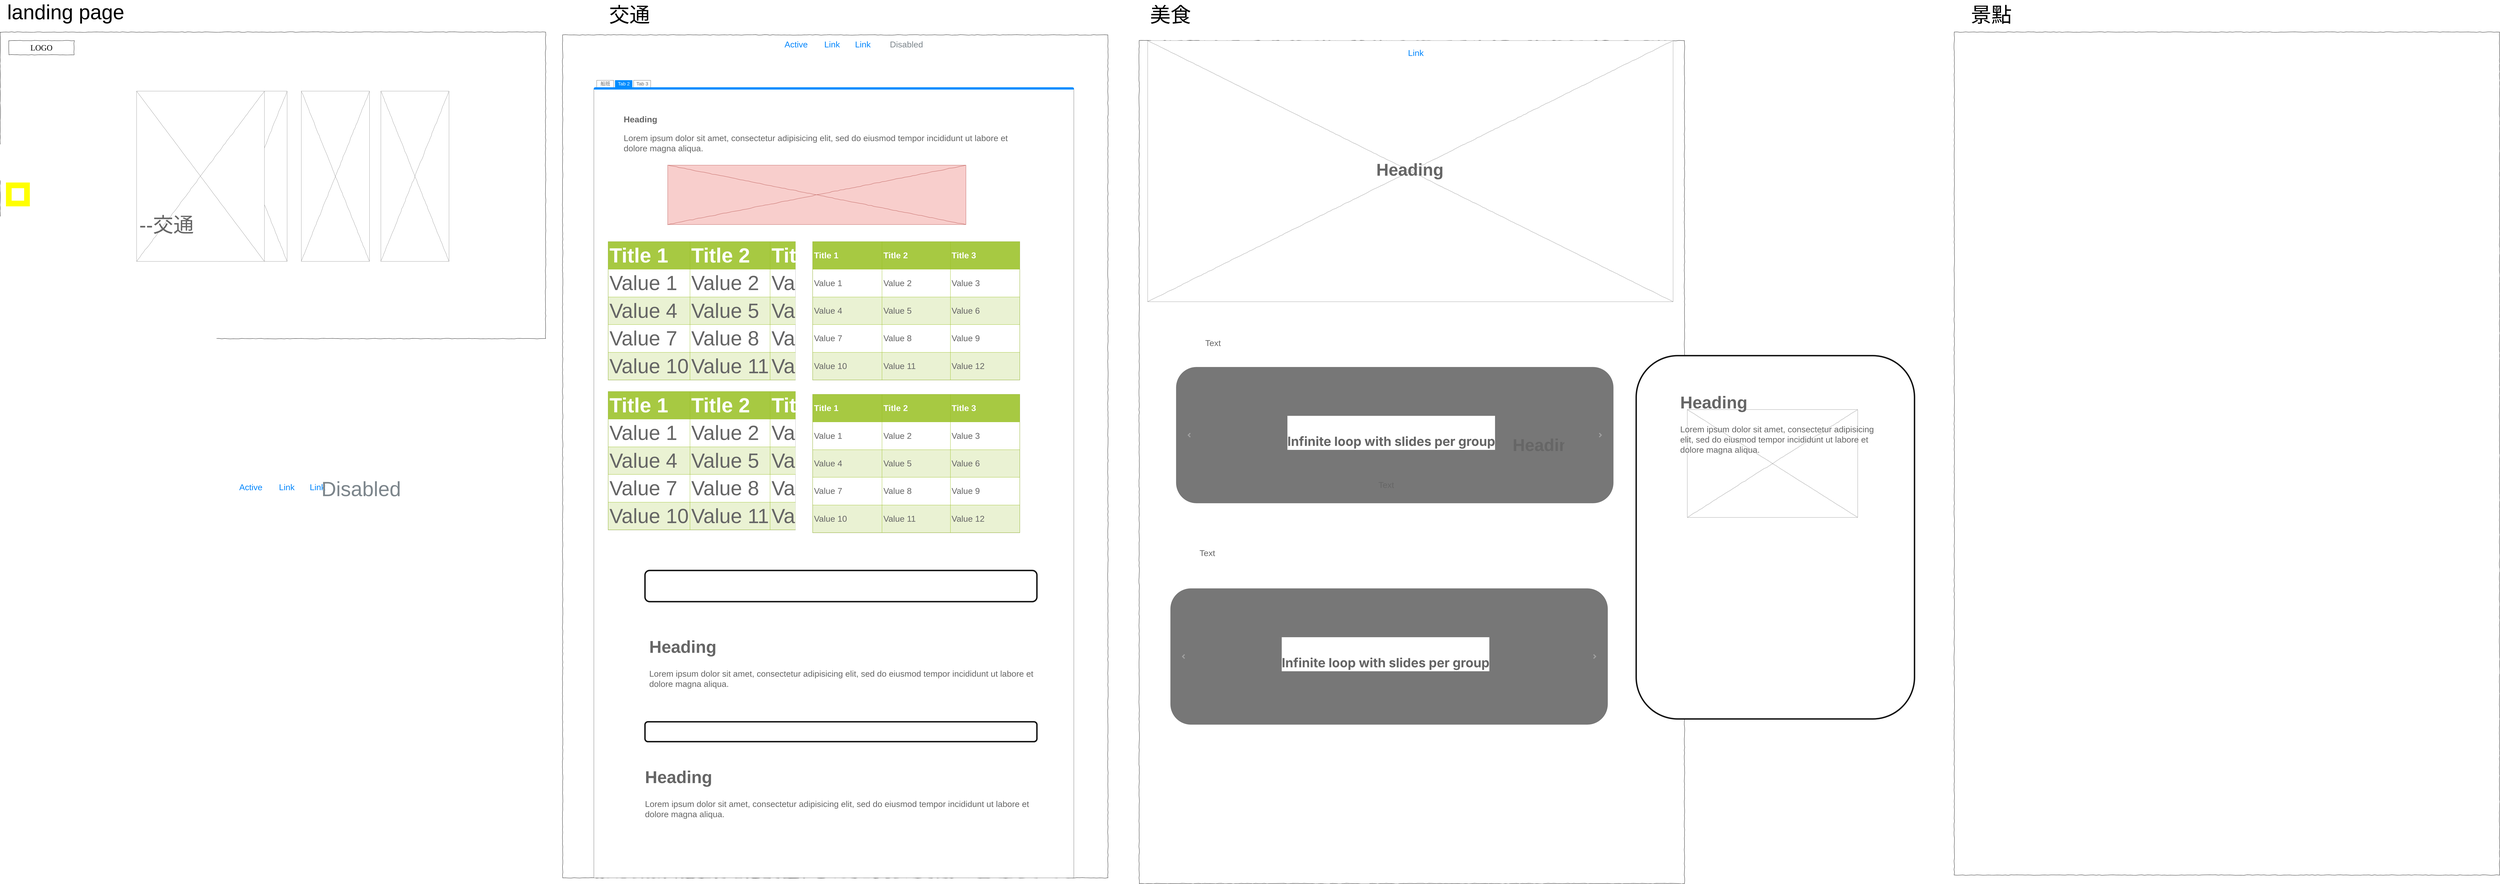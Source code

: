 <mxfile version="18.0.4" type="github">
  <diagram name="Page-1" id="03018318-947c-dd8e-b7a3-06fadd420f32">
    <mxGraphModel dx="8020" dy="5347" grid="1" gridSize="10" guides="1" tooltips="1" connect="1" arrows="1" fold="1" page="1" pageScale="1" pageWidth="1100" pageHeight="850" background="none" math="0" shadow="0">
      <root>
        <mxCell id="0" />
        <mxCell id="1" parent="0" />
        <mxCell id="TvpQG-iox65vNh2mYCZo-8" value="" style="whiteSpace=wrap;html=1;rounded=0;shadow=0;labelBackgroundColor=none;strokeColor=#000000;strokeWidth=1;fillColor=none;fontFamily=Verdana;fontSize=12;fontColor=#000000;align=center;comic=1;" vertex="1" parent="1">
          <mxGeometry x="920" y="-1520" width="1920" height="2970" as="geometry" />
        </mxCell>
        <mxCell id="677b7b8949515195-1" value="" style="whiteSpace=wrap;html=1;rounded=0;shadow=0;labelBackgroundColor=none;strokeColor=#000000;strokeWidth=1;fillColor=none;fontFamily=Verdana;fontSize=12;fontColor=#000000;align=center;comic=1;" parent="1" vertex="1">
          <mxGeometry x="-1060" y="-1530" width="1920" height="1080" as="geometry" />
        </mxCell>
        <mxCell id="677b7b8949515195-2" value="LOGO" style="whiteSpace=wrap;html=1;rounded=0;shadow=0;labelBackgroundColor=none;strokeWidth=1;fontFamily=Verdana;fontSize=28;align=center;comic=1;" parent="1" vertex="1">
          <mxGeometry x="-1030" y="-1500" width="230" height="50" as="geometry" />
        </mxCell>
        <mxCell id="677b7b8949515195-16" value="" style="verticalLabelPosition=bottom;shadow=0;dashed=0;align=center;html=1;verticalAlign=top;strokeWidth=1;shape=mxgraph.mockup.graphics.simpleIcon;strokeColor=#999999;rounded=0;labelBackgroundColor=none;fontFamily=Verdana;fontSize=14;fontColor=#000000;comic=1;" parent="1" vertex="1">
          <mxGeometry x="280" y="-1322" width="240" height="600" as="geometry" />
        </mxCell>
        <mxCell id="TvpQG-iox65vNh2mYCZo-2" value="&lt;font style=&quot;font-size: 72px;&quot;&gt;landing page&lt;/font&gt;" style="text;html=1;align=center;verticalAlign=middle;resizable=0;points=[];autosize=1;strokeColor=none;fillColor=none;" vertex="1" parent="1">
          <mxGeometry x="-1045" y="-1620" width="430" height="40" as="geometry" />
        </mxCell>
        <mxCell id="TvpQG-iox65vNh2mYCZo-3" value="" style="verticalLabelPosition=bottom;shadow=0;dashed=0;align=center;html=1;verticalAlign=top;strokeWidth=1;shape=mxgraph.mockup.graphics.simpleIcon;strokeColor=#999999;rounded=0;labelBackgroundColor=none;fontFamily=Verdana;fontSize=14;fontColor=#000000;comic=1;" vertex="1" parent="1">
          <mxGeometry y="-1322" width="240" height="600" as="geometry" />
        </mxCell>
        <mxCell id="TvpQG-iox65vNh2mYCZo-4" value="" style="verticalLabelPosition=bottom;shadow=0;dashed=0;align=center;html=1;verticalAlign=top;strokeWidth=1;shape=mxgraph.mockup.graphics.simpleIcon;strokeColor=#999999;rounded=0;labelBackgroundColor=none;fontFamily=Verdana;fontSize=14;fontColor=#000000;comic=1;" vertex="1" parent="1">
          <mxGeometry x="-290" y="-1322" width="240" height="600" as="geometry" />
        </mxCell>
        <mxCell id="TvpQG-iox65vNh2mYCZo-5" value="" style="verticalLabelPosition=bottom;shadow=0;dashed=0;align=center;html=1;verticalAlign=top;strokeWidth=1;shape=mxgraph.mockup.graphics.simpleIcon;strokeColor=#999999;rounded=0;labelBackgroundColor=none;fontFamily=Verdana;fontSize=14;fontColor=#000000;comic=1;" vertex="1" parent="1">
          <mxGeometry x="-580" y="-1322" width="450" height="600" as="geometry" />
        </mxCell>
        <mxCell id="TvpQG-iox65vNh2mYCZo-6" value="&lt;span style=&quot;font-size: 72px;&quot;&gt;--交通&lt;/span&gt;" style="text;html=1;align=center;verticalAlign=middle;resizable=0;points=[];autosize=1;strokeColor=none;fillColor=none;fontColor=#666666;" vertex="1" parent="1">
          <mxGeometry x="-580" y="-870" width="210" height="40" as="geometry" />
        </mxCell>
        <mxCell id="TvpQG-iox65vNh2mYCZo-7" value="" style="shape=image;html=1;verticalAlign=top;verticalLabelPosition=bottom;labelBackgroundColor=#ffffff;imageAspect=0;aspect=fixed;image=https://cdn0.iconfinder.com/data/icons/user-interface-1-32/32/hamburger-menu-128.png;fontSize=72;fontColor=#666666;strokeWidth=20;imageBorder=#FFFF00;" vertex="1" parent="1">
          <mxGeometry x="-1030" y="-990" width="64" height="64" as="geometry" />
        </mxCell>
        <mxCell id="TvpQG-iox65vNh2mYCZo-9" value="&lt;span style=&quot;font-size: 72px;&quot;&gt;交通&lt;/span&gt;" style="text;html=1;align=center;verticalAlign=middle;resizable=0;points=[];autosize=1;strokeColor=none;fillColor=none;" vertex="1" parent="1">
          <mxGeometry x="1075" y="-1610" width="160" height="40" as="geometry" />
        </mxCell>
        <mxCell id="TvpQG-iox65vNh2mYCZo-18" value="" style="group" vertex="1" connectable="0" parent="1">
          <mxGeometry x="1670" y="-1520" width="560" height="60" as="geometry" />
        </mxCell>
        <mxCell id="TvpQG-iox65vNh2mYCZo-14" value="Active" style="fillColor=none;strokeColor=none;fontSize=30;fontColor=#0085FC;" vertex="1" parent="TvpQG-iox65vNh2mYCZo-18">
          <mxGeometry width="144.516" height="60" as="geometry" />
        </mxCell>
        <mxCell id="TvpQG-iox65vNh2mYCZo-15" value="Link" style="fillColor=none;strokeColor=none;fontSize=30;fontColor=#0085FC;" vertex="1" parent="TvpQG-iox65vNh2mYCZo-18">
          <mxGeometry x="144.516" width="108.387" height="60" as="geometry" />
        </mxCell>
        <mxCell id="TvpQG-iox65vNh2mYCZo-16" value="Link" style="fillColor=none;strokeColor=none;fontSize=30;fontColor=#0085FC;" vertex="1" parent="TvpQG-iox65vNh2mYCZo-18">
          <mxGeometry x="252.903" width="108.387" height="60" as="geometry" />
        </mxCell>
        <mxCell id="TvpQG-iox65vNh2mYCZo-17" value="Disabled" style="fillColor=none;strokeColor=none;fontSize=30;fontColor=#7D868C;" vertex="1" parent="TvpQG-iox65vNh2mYCZo-18">
          <mxGeometry x="361.29" width="198.71" height="60" as="geometry" />
        </mxCell>
        <mxCell id="TvpQG-iox65vNh2mYCZo-30" value="" style="group" vertex="1" connectable="0" parent="1">
          <mxGeometry x="-250" y="40" width="560" height="60" as="geometry" />
        </mxCell>
        <mxCell id="TvpQG-iox65vNh2mYCZo-31" value="Active" style="fillColor=none;strokeColor=none;fontSize=30;fontColor=#0085FC;" vertex="1" parent="TvpQG-iox65vNh2mYCZo-30">
          <mxGeometry width="144.516" height="60" as="geometry" />
        </mxCell>
        <mxCell id="TvpQG-iox65vNh2mYCZo-32" value="Link" style="fillColor=none;strokeColor=none;fontSize=30;fontColor=#0085FC;" vertex="1" parent="TvpQG-iox65vNh2mYCZo-30">
          <mxGeometry x="144.516" width="108.387" height="60" as="geometry" />
        </mxCell>
        <mxCell id="TvpQG-iox65vNh2mYCZo-33" value="Link" style="fillColor=none;strokeColor=none;fontSize=30;fontColor=#0085FC;" vertex="1" parent="TvpQG-iox65vNh2mYCZo-30">
          <mxGeometry x="252.903" width="108.387" height="60" as="geometry" />
        </mxCell>
        <mxCell id="TvpQG-iox65vNh2mYCZo-34" value="Disabled" style="fillColor=none;strokeColor=none;fontSize=72;fontColor=#7D868C;" vertex="1" parent="TvpQG-iox65vNh2mYCZo-30">
          <mxGeometry x="361.29" width="198.71" height="60" as="geometry" />
        </mxCell>
        <mxCell id="TvpQG-iox65vNh2mYCZo-44" value="" style="strokeWidth=1;shadow=0;dashed=0;align=center;html=1;shape=mxgraph.mockup.containers.marginRect2;rectMarginTop=32;strokeColor=#666666;gradientColor=none;rounded=1;glass=0;sketch=0;fontSize=30;fontColor=#666666;" vertex="1" parent="1">
          <mxGeometry x="1030" y="-1360" width="1690" height="2810" as="geometry" />
        </mxCell>
        <mxCell id="TvpQG-iox65vNh2mYCZo-45" value="船班" style="strokeColor=inherit;fillColor=inherit;gradientColor=inherit;strokeWidth=1;shadow=0;dashed=0;align=center;html=1;shape=mxgraph.mockup.containers.rrect;rSize=0;fontSize=17;fontColor=#666666;gradientColor=none;rounded=1;glass=0;sketch=0;" vertex="1" parent="TvpQG-iox65vNh2mYCZo-44">
          <mxGeometry width="60" height="25" relative="1" as="geometry">
            <mxPoint x="10" as="offset" />
          </mxGeometry>
        </mxCell>
        <mxCell id="TvpQG-iox65vNh2mYCZo-46" value="Tab 2" style="strokeWidth=1;shadow=0;dashed=0;align=center;html=1;shape=mxgraph.mockup.containers.rrect;rSize=0;fontSize=17;fontColor=#ffffff;strokeColor=#008cff;fillColor=#008cff;rounded=1;glass=0;sketch=0;" vertex="1" parent="TvpQG-iox65vNh2mYCZo-44">
          <mxGeometry width="60" height="25" relative="1" as="geometry">
            <mxPoint x="75" as="offset" />
          </mxGeometry>
        </mxCell>
        <mxCell id="TvpQG-iox65vNh2mYCZo-47" value="Tab 3" style="strokeColor=inherit;fillColor=inherit;gradientColor=inherit;strokeWidth=1;shadow=0;dashed=0;align=center;html=1;shape=mxgraph.mockup.containers.rrect;rSize=0;fontSize=17;fontColor=#666666;gradientColor=none;rounded=1;glass=0;sketch=0;" vertex="1" parent="TvpQG-iox65vNh2mYCZo-44">
          <mxGeometry width="60" height="25" relative="1" as="geometry">
            <mxPoint x="140" as="offset" />
          </mxGeometry>
        </mxCell>
        <mxCell id="TvpQG-iox65vNh2mYCZo-48" value="" style="strokeWidth=1;shadow=0;dashed=0;align=center;html=1;shape=mxgraph.mockup.containers.topButton;rSize=5;strokeColor=#008cff;fillColor=#008cff;gradientColor=none;resizeWidth=1;movable=0;deletable=1;rounded=1;glass=0;sketch=0;fontSize=30;fontColor=#666666;" vertex="1" parent="TvpQG-iox65vNh2mYCZo-44">
          <mxGeometry width="1690" height="7" relative="1" as="geometry">
            <mxPoint y="25" as="offset" />
          </mxGeometry>
        </mxCell>
        <mxCell id="TvpQG-iox65vNh2mYCZo-49" value="&lt;table border=&quot;1&quot; width=&quot;100%&quot; height=&quot;100%&quot; cellpadding=&quot;4&quot; style=&quot;width:100%;height:100%;border-collapse:collapse;&quot;&gt;&lt;tr style=&quot;background-color:#A7C942;color:#ffffff;border:1px solid #98bf21;&quot;&gt;&lt;th align=&quot;left&quot;&gt;Title 1&lt;/th&gt;&lt;th align=&quot;left&quot;&gt;Title 2&lt;/th&gt;&lt;th align=&quot;left&quot;&gt;Title 3&lt;/th&gt;&lt;/tr&gt;&lt;tr style=&quot;border:1px solid #98bf21;&quot;&gt;&lt;td&gt;Value 1&lt;/td&gt;&lt;td&gt;Value 2&lt;/td&gt;&lt;td&gt;Value 3&lt;/td&gt;&lt;/tr&gt;&lt;tr style=&quot;background-color:#EAF2D3;border:1px solid #98bf21;&quot;&gt;&lt;td&gt;Value 4&lt;/td&gt;&lt;td&gt;Value 5&lt;/td&gt;&lt;td&gt;Value 6&lt;/td&gt;&lt;/tr&gt;&lt;tr style=&quot;border:1px solid #98bf21;&quot;&gt;&lt;td&gt;Value 7&lt;/td&gt;&lt;td&gt;Value 8&lt;/td&gt;&lt;td&gt;Value 9&lt;/td&gt;&lt;/tr&gt;&lt;tr style=&quot;background-color:#EAF2D3;border:1px solid #98bf21;&quot;&gt;&lt;td&gt;Value 10&lt;/td&gt;&lt;td&gt;Value 11&lt;/td&gt;&lt;td&gt;Value 12&lt;/td&gt;&lt;/tr&gt;&lt;/table&gt;" style="text;html=1;strokeColor=#c0c0c0;fillColor=#ffffff;overflow=fill;rounded=0;shadow=0;glass=0;sketch=0;fontSize=72;fontColor=#666666;" vertex="1" parent="TvpQG-iox65vNh2mYCZo-44">
          <mxGeometry x="50" y="567.979" width="660" height="488.262" as="geometry" />
        </mxCell>
        <mxCell id="TvpQG-iox65vNh2mYCZo-50" value="&lt;h1 style=&quot;font-size: 30px;&quot;&gt;Heading&lt;/h1&gt;&lt;p style=&quot;font-size: 30px;&quot;&gt;Lorem ipsum dolor sit amet, consectetur adipisicing elit, sed do eiusmod tempor incididunt ut labore et dolore magna aliqua.&lt;/p&gt;" style="text;html=1;strokeColor=none;fillColor=none;spacing=5;spacingTop=-20;whiteSpace=wrap;overflow=hidden;rounded=0;shadow=0;glass=0;sketch=0;fontSize=30;fontColor=#666666;" vertex="1" parent="TvpQG-iox65vNh2mYCZo-44">
          <mxGeometry x="100" y="109.61" width="1450" height="182.431" as="geometry" />
        </mxCell>
        <mxCell id="TvpQG-iox65vNh2mYCZo-52" value="&lt;table border=&quot;1&quot; width=&quot;100%&quot; height=&quot;100%&quot; cellpadding=&quot;4&quot; style=&quot;width:100%;height:100%;border-collapse:collapse;&quot;&gt;&lt;tr style=&quot;background-color:#A7C942;color:#ffffff;border:1px solid #98bf21;&quot;&gt;&lt;th align=&quot;left&quot;&gt;Title 1&lt;/th&gt;&lt;th align=&quot;left&quot;&gt;Title 2&lt;/th&gt;&lt;th align=&quot;left&quot;&gt;Title 3&lt;/th&gt;&lt;/tr&gt;&lt;tr style=&quot;border:1px solid #98bf21;&quot;&gt;&lt;td&gt;Value 1&lt;/td&gt;&lt;td&gt;Value 2&lt;/td&gt;&lt;td&gt;Value 3&lt;/td&gt;&lt;/tr&gt;&lt;tr style=&quot;background-color:#EAF2D3;border:1px solid #98bf21;&quot;&gt;&lt;td&gt;Value 4&lt;/td&gt;&lt;td&gt;Value 5&lt;/td&gt;&lt;td&gt;Value 6&lt;/td&gt;&lt;/tr&gt;&lt;tr style=&quot;border:1px solid #98bf21;&quot;&gt;&lt;td&gt;Value 7&lt;/td&gt;&lt;td&gt;Value 8&lt;/td&gt;&lt;td&gt;Value 9&lt;/td&gt;&lt;/tr&gt;&lt;tr style=&quot;background-color:#EAF2D3;border:1px solid #98bf21;&quot;&gt;&lt;td&gt;Value 10&lt;/td&gt;&lt;td&gt;Value 11&lt;/td&gt;&lt;td&gt;Value 12&lt;/td&gt;&lt;/tr&gt;&lt;/table&gt;" style="text;html=1;strokeColor=#c0c0c0;fillColor=#ffffff;overflow=fill;rounded=0;shadow=0;glass=0;sketch=0;fontSize=30;fontColor=#666666;" vertex="1" parent="TvpQG-iox65vNh2mYCZo-44">
          <mxGeometry x="770" y="567.979" width="730" height="488.262" as="geometry" />
        </mxCell>
        <mxCell id="TvpQG-iox65vNh2mYCZo-54" value="" style="verticalLabelPosition=bottom;shadow=0;dashed=0;align=center;html=1;verticalAlign=top;strokeWidth=1;shape=mxgraph.mockup.graphics.simpleIcon;strokeColor=#b85450;rounded=0;labelBackgroundColor=none;fontFamily=Verdana;fontSize=14;comic=1;fillColor=#f8cecc;" vertex="1" parent="TvpQG-iox65vNh2mYCZo-44">
          <mxGeometry x="260" y="298.936" width="1050" height="209.255" as="geometry" />
        </mxCell>
        <mxCell id="TvpQG-iox65vNh2mYCZo-55" value="&lt;table border=&quot;1&quot; width=&quot;100%&quot; height=&quot;100%&quot; cellpadding=&quot;4&quot; style=&quot;width:100%;height:100%;border-collapse:collapse;&quot;&gt;&lt;tr style=&quot;background-color:#A7C942;color:#ffffff;border:1px solid #98bf21;&quot;&gt;&lt;th align=&quot;left&quot;&gt;Title 1&lt;/th&gt;&lt;th align=&quot;left&quot;&gt;Title 2&lt;/th&gt;&lt;th align=&quot;left&quot;&gt;Title 3&lt;/th&gt;&lt;/tr&gt;&lt;tr style=&quot;border:1px solid #98bf21;&quot;&gt;&lt;td&gt;Value 1&lt;/td&gt;&lt;td&gt;Value 2&lt;/td&gt;&lt;td&gt;Value 3&lt;/td&gt;&lt;/tr&gt;&lt;tr style=&quot;background-color:#EAF2D3;border:1px solid #98bf21;&quot;&gt;&lt;td&gt;Value 4&lt;/td&gt;&lt;td&gt;Value 5&lt;/td&gt;&lt;td&gt;Value 6&lt;/td&gt;&lt;/tr&gt;&lt;tr style=&quot;border:1px solid #98bf21;&quot;&gt;&lt;td&gt;Value 7&lt;/td&gt;&lt;td&gt;Value 8&lt;/td&gt;&lt;td&gt;Value 9&lt;/td&gt;&lt;/tr&gt;&lt;tr style=&quot;background-color:#EAF2D3;border:1px solid #98bf21;&quot;&gt;&lt;td&gt;Value 10&lt;/td&gt;&lt;td&gt;Value 11&lt;/td&gt;&lt;td&gt;Value 12&lt;/td&gt;&lt;/tr&gt;&lt;/table&gt;" style="text;html=1;strokeColor=#c0c0c0;fillColor=#ffffff;overflow=fill;rounded=0;shadow=0;glass=0;sketch=0;fontSize=72;fontColor=#666666;" vertex="1" parent="TvpQG-iox65vNh2mYCZo-44">
          <mxGeometry x="50" y="1096.099" width="660" height="488.262" as="geometry" />
        </mxCell>
        <mxCell id="TvpQG-iox65vNh2mYCZo-56" value="&lt;table border=&quot;1&quot; width=&quot;100%&quot; height=&quot;100%&quot; cellpadding=&quot;4&quot; style=&quot;width:100%;height:100%;border-collapse:collapse;&quot;&gt;&lt;tr style=&quot;background-color:#A7C942;color:#ffffff;border:1px solid #98bf21;&quot;&gt;&lt;th align=&quot;left&quot;&gt;Title 1&lt;/th&gt;&lt;th align=&quot;left&quot;&gt;Title 2&lt;/th&gt;&lt;th align=&quot;left&quot;&gt;Title 3&lt;/th&gt;&lt;/tr&gt;&lt;tr style=&quot;border:1px solid #98bf21;&quot;&gt;&lt;td&gt;Value 1&lt;/td&gt;&lt;td&gt;Value 2&lt;/td&gt;&lt;td&gt;Value 3&lt;/td&gt;&lt;/tr&gt;&lt;tr style=&quot;background-color:#EAF2D3;border:1px solid #98bf21;&quot;&gt;&lt;td&gt;Value 4&lt;/td&gt;&lt;td&gt;Value 5&lt;/td&gt;&lt;td&gt;Value 6&lt;/td&gt;&lt;/tr&gt;&lt;tr style=&quot;border:1px solid #98bf21;&quot;&gt;&lt;td&gt;Value 7&lt;/td&gt;&lt;td&gt;Value 8&lt;/td&gt;&lt;td&gt;Value 9&lt;/td&gt;&lt;/tr&gt;&lt;tr style=&quot;background-color:#EAF2D3;border:1px solid #98bf21;&quot;&gt;&lt;td&gt;Value 10&lt;/td&gt;&lt;td&gt;Value 11&lt;/td&gt;&lt;td&gt;Value 12&lt;/td&gt;&lt;/tr&gt;&lt;/table&gt;" style="text;html=1;strokeColor=#c0c0c0;fillColor=#ffffff;overflow=fill;rounded=0;shadow=0;glass=0;sketch=0;fontSize=30;fontColor=#666666;" vertex="1" parent="TvpQG-iox65vNh2mYCZo-44">
          <mxGeometry x="770" y="1106.064" width="730" height="488.262" as="geometry" />
        </mxCell>
        <mxCell id="TvpQG-iox65vNh2mYCZo-38" value="" style="rounded=1;whiteSpace=wrap;html=1;shadow=0;glass=0;sketch=0;fontSize=30;fontColor=#666666;strokeColor=#141414;strokeWidth=5;" vertex="1" parent="TvpQG-iox65vNh2mYCZo-44">
          <mxGeometry x="180" y="1726.816" width="1380" height="109.888" as="geometry" />
        </mxCell>
        <mxCell id="TvpQG-iox65vNh2mYCZo-39" value="&lt;h1&gt;Heading&lt;/h1&gt;&lt;p&gt;Lorem ipsum dolor sit amet, consectetur adipisicing elit, sed do eiusmod tempor incididunt ut labore et dolore magna aliqua.&lt;/p&gt;" style="text;html=1;strokeColor=none;fillColor=none;spacing=5;spacingTop=-20;whiteSpace=wrap;overflow=hidden;rounded=0;shadow=0;glass=0;sketch=0;fontSize=30;fontColor=#666666;" vertex="1" parent="TvpQG-iox65vNh2mYCZo-44">
          <mxGeometry x="190" y="1930.894" width="1390" height="659.33" as="geometry" />
        </mxCell>
        <mxCell id="TvpQG-iox65vNh2mYCZo-40" value="" style="rounded=1;whiteSpace=wrap;html=1;shadow=0;glass=0;sketch=0;fontSize=30;fontColor=#666666;strokeColor=#141414;strokeWidth=5;" vertex="1" parent="TvpQG-iox65vNh2mYCZo-44">
          <mxGeometry x="180" y="2260" width="1380" height="70" as="geometry" />
        </mxCell>
        <mxCell id="TvpQG-iox65vNh2mYCZo-41" value="&lt;h1&gt;Heading&lt;/h1&gt;&lt;p&gt;Lorem ipsum dolor sit amet, consectetur adipisicing elit, sed do eiusmod tempor incididunt ut labore et dolore magna aliqua.&lt;/p&gt;" style="text;html=1;strokeColor=none;fillColor=none;spacing=5;spacingTop=-20;whiteSpace=wrap;overflow=hidden;rounded=0;shadow=0;glass=0;sketch=0;fontSize=30;fontColor=#666666;" vertex="1" parent="TvpQG-iox65vNh2mYCZo-44">
          <mxGeometry x="175" y="2390" width="1390" height="420" as="geometry" />
        </mxCell>
        <mxCell id="TvpQG-iox65vNh2mYCZo-57" value="" style="whiteSpace=wrap;html=1;rounded=0;shadow=0;labelBackgroundColor=none;strokeColor=#000000;strokeWidth=1;fillColor=none;fontFamily=Verdana;fontSize=12;fontColor=#000000;align=center;comic=1;" vertex="1" parent="1">
          <mxGeometry x="2950" y="-1500" width="1920" height="2970" as="geometry" />
        </mxCell>
        <mxCell id="TvpQG-iox65vNh2mYCZo-58" value="&lt;span style=&quot;font-size: 72px;&quot;&gt;美食&lt;/span&gt;" style="text;html=1;align=center;verticalAlign=middle;resizable=0;points=[];autosize=1;strokeColor=none;fillColor=none;" vertex="1" parent="1">
          <mxGeometry x="2980" y="-1610" width="160" height="40" as="geometry" />
        </mxCell>
        <mxCell id="TvpQG-iox65vNh2mYCZo-59" value="" style="verticalLabelPosition=bottom;shadow=0;dashed=0;align=center;html=1;verticalAlign=top;strokeWidth=1;shape=mxgraph.mockup.graphics.simpleIcon;strokeColor=#999999;rounded=0;labelBackgroundColor=none;fontFamily=Verdana;fontSize=14;fontColor=#000000;comic=1;" vertex="1" parent="1">
          <mxGeometry x="2980" y="-1500" width="1850" height="920" as="geometry" />
        </mxCell>
        <mxCell id="TvpQG-iox65vNh2mYCZo-60" value="Link" style="fillColor=none;strokeColor=none;fontSize=30;fontColor=#0085FC;" vertex="1" parent="1">
          <mxGeometry x="3870.003" y="-1490" width="108.387" height="60" as="geometry" />
        </mxCell>
        <mxCell id="TvpQG-iox65vNh2mYCZo-61" value="&lt;h1&gt;Heading&lt;/h1&gt;&lt;p&gt;Lorem ipsum dolor sit amet, consectetur adipisicing elit, sed do eiusmod tempor incididunt ut labore et dolore magna aliqua.&lt;/p&gt;" style="text;html=1;strokeColor=none;fillColor=none;spacing=5;spacingTop=-20;whiteSpace=wrap;overflow=hidden;rounded=0;shadow=0;glass=0;sketch=0;fontSize=30;fontColor=#666666;" vertex="1" parent="1">
          <mxGeometry x="3780" y="-1110" width="460" height="100" as="geometry" />
        </mxCell>
        <mxCell id="TvpQG-iox65vNh2mYCZo-72" value="First slide" style="html=1;shadow=0;dashed=0;strokeColor=none;strokeWidth=1;fillColor=#777777;fontColor=#555555;whiteSpace=wrap;align=center;verticalAlign=middle;fontStyle=0;fontSize=40;rounded=1;glass=0;sketch=0;" vertex="1" parent="1">
          <mxGeometry x="3080" y="-350" width="1540" height="480" as="geometry" />
        </mxCell>
        <mxCell id="TvpQG-iox65vNh2mYCZo-73" value="" style="html=1;verticalLabelPosition=bottom;labelBackgroundColor=#ffffff;verticalAlign=top;shadow=0;dashed=0;strokeWidth=4;shape=mxgraph.ios7.misc.more;strokeColor=#a0a0a0;rounded=1;glass=0;sketch=0;fontSize=30;fontColor=#666666;" vertex="1" parent="TvpQG-iox65vNh2mYCZo-72">
          <mxGeometry x="1" y="0.5" width="7" height="14" relative="1" as="geometry">
            <mxPoint x="-50" y="-7" as="offset" />
          </mxGeometry>
        </mxCell>
        <mxCell id="TvpQG-iox65vNh2mYCZo-74" value="" style="flipH=1;html=1;verticalLabelPosition=bottom;labelBackgroundColor=#ffffff;verticalAlign=top;shadow=0;dashed=0;strokeWidth=4;shape=mxgraph.ios7.misc.more;strokeColor=#a0a0a0;rounded=1;glass=0;sketch=0;fontSize=30;fontColor=#666666;" vertex="1" parent="TvpQG-iox65vNh2mYCZo-72">
          <mxGeometry y="0.5" width="7" height="14" relative="1" as="geometry">
            <mxPoint x="43" y="-7" as="offset" />
          </mxGeometry>
        </mxCell>
        <mxCell id="TvpQG-iox65vNh2mYCZo-71" value="&lt;h2 style=&quot;box-sizing: border-box; border-width: 0px; border-style: solid; border-color: rgb(229 231 235/var(--tw-border-opacity)); border-image: initial; --tw-translate-x:0; --tw-translate-y:0; --tw-rotate:0; --tw-skew-x:0; --tw-skew-y:0; --tw-scale-x:1; --tw-scale-y:1; --tw-transform:translateX(var(--tw-translate-x)) translateY(var(--tw-translate-y)) rotate(var(--tw-rotate)) skewX(var(--tw-skew-x)) skewY(var(--tw-skew-y)) scaleX(var(--tw-scale-x)) scaleY(var(--tw-scale-y)); --tw-border-opacity:1; --tw-ring-inset:var(--tw-empty, ); --tw-ring-offset-width:0px; --tw-ring-offset-color:#fff; --tw-ring-color:rgb(59 130 246/0.5); --tw-ring-offset-shadow:0 0 #0000; --tw-ring-shadow:0 0 #0000; --tw-shadow:0 0 #0000; --tw-shadow-colored:0 0 #0000; --tw-blur:var(--tw-empty, ); --tw-brightness:var(--tw-empty, ); --tw-contrast:var(--tw-empty, ); --tw-grayscale:var(--tw-empty, ); --tw-hue-rotate:var(--tw-empty, ); --tw-invert:var(--tw-empty, ); --tw-saturate:var(--tw-empty, ); --tw-sepia:var(--tw-empty, ); --tw-drop-shadow:var(--tw-empty, ); --tw-filter:var(--tw-blur) var(--tw-brightness) var(--tw-contrast) var(--tw-grayscale) var(--tw-hue-rotate) var(--tw-invert) var(--tw-saturate) var(--tw-sepia) var(--tw-drop-shadow); font-size: 1.5em; font-weight: 700; margin: 2em 0px 1em; color: var(--tw-prose-headings); line-height: 1.333; display: flex; font-family: Inter, -apple-system, system-ui, &amp;quot;Helvetica Neue&amp;quot;, Helvetica, Arial, sans-serif; font-style: normal; font-variant-ligatures: normal; font-variant-caps: normal; letter-spacing: normal; orphans: 2; text-align: start; text-indent: 0px; text-transform: none; widows: 2; word-spacing: 0px; -webkit-text-stroke-width: 0px; background-color: rgb(255, 255, 255); text-decoration-thickness: initial; text-decoration-style: initial; text-decoration-color: initial;&quot; id=&quot;infinite-loop-with-slides-per-group&quot; class=&quot;group flex whitespace-pre-wrap&quot;&gt;&lt;span style=&quot;box-sizing: border-box; border-width: 0px; border-style: solid; border-color: rgb(229 231 235/var(--tw-border-opacity)); border-image: initial; --tw-translate-x:0; --tw-translate-y:0; --tw-rotate:0; --tw-skew-x:0; --tw-skew-y:0; --tw-scale-x:1; --tw-scale-y:1; --tw-transform:translateX(var(--tw-translate-x)) translateY(var(--tw-translate-y)) rotate(var(--tw-rotate)) skewX(var(--tw-skew-x)) skewY(var(--tw-skew-y)) scaleX(var(--tw-scale-x)) scaleY(var(--tw-scale-y)); --tw-border-opacity:1; --tw-ring-inset:var(--tw-empty, ); --tw-ring-offset-width:0px; --tw-ring-offset-color:#fff; --tw-ring-color:rgb(59 130 246/0.5); --tw-ring-offset-shadow:0 0 #0000; --tw-ring-shadow:0 0 #0000; --tw-shadow:0 0 #0000; --tw-shadow-colored:0 0 #0000; --tw-blur:var(--tw-empty, ); --tw-brightness:var(--tw-empty, ); --tw-contrast:var(--tw-empty, ); --tw-grayscale:var(--tw-empty, ); --tw-hue-rotate:var(--tw-empty, ); --tw-invert:var(--tw-empty, ); --tw-saturate:var(--tw-empty, ); --tw-sepia:var(--tw-empty, ); --tw-drop-shadow:var(--tw-empty, ); --tw-filter:var(--tw-blur) var(--tw-brightness) var(--tw-contrast) var(--tw-grayscale) var(--tw-hue-rotate) var(--tw-invert) var(--tw-saturate) var(--tw-sepia) var(--tw-drop-shadow);&quot;&gt;&lt;br class=&quot;Apple-interchange-newline&quot;&gt;Infinite loop with slides per group&lt;/span&gt;&lt;/h2&gt;" style="text;whiteSpace=wrap;html=1;fontSize=30;fontColor=#666666;" vertex="1" parent="TvpQG-iox65vNh2mYCZo-72">
          <mxGeometry x="390" y="75" width="1180" height="330" as="geometry" />
        </mxCell>
        <mxCell id="TvpQG-iox65vNh2mYCZo-75" value="First slide" style="html=1;shadow=0;dashed=0;strokeColor=none;strokeWidth=1;fillColor=#777777;fontColor=#555555;whiteSpace=wrap;align=center;verticalAlign=middle;fontStyle=0;fontSize=40;rounded=1;glass=0;sketch=0;" vertex="1" parent="1">
          <mxGeometry x="3060" y="430" width="1540" height="480" as="geometry" />
        </mxCell>
        <mxCell id="TvpQG-iox65vNh2mYCZo-76" value="" style="html=1;verticalLabelPosition=bottom;labelBackgroundColor=#ffffff;verticalAlign=top;shadow=0;dashed=0;strokeWidth=4;shape=mxgraph.ios7.misc.more;strokeColor=#a0a0a0;rounded=1;glass=0;sketch=0;fontSize=30;fontColor=#666666;" vertex="1" parent="TvpQG-iox65vNh2mYCZo-75">
          <mxGeometry x="1" y="0.5" width="7" height="14" relative="1" as="geometry">
            <mxPoint x="-50" y="-7" as="offset" />
          </mxGeometry>
        </mxCell>
        <mxCell id="TvpQG-iox65vNh2mYCZo-77" value="" style="flipH=1;html=1;verticalLabelPosition=bottom;labelBackgroundColor=#ffffff;verticalAlign=top;shadow=0;dashed=0;strokeWidth=4;shape=mxgraph.ios7.misc.more;strokeColor=#a0a0a0;rounded=1;glass=0;sketch=0;fontSize=30;fontColor=#666666;" vertex="1" parent="TvpQG-iox65vNh2mYCZo-75">
          <mxGeometry y="0.5" width="7" height="14" relative="1" as="geometry">
            <mxPoint x="43" y="-7" as="offset" />
          </mxGeometry>
        </mxCell>
        <mxCell id="TvpQG-iox65vNh2mYCZo-78" value="&lt;h2 style=&quot;box-sizing: border-box; border-width: 0px; border-style: solid; border-color: rgb(229 231 235/var(--tw-border-opacity)); border-image: initial; --tw-translate-x:0; --tw-translate-y:0; --tw-rotate:0; --tw-skew-x:0; --tw-skew-y:0; --tw-scale-x:1; --tw-scale-y:1; --tw-transform:translateX(var(--tw-translate-x)) translateY(var(--tw-translate-y)) rotate(var(--tw-rotate)) skewX(var(--tw-skew-x)) skewY(var(--tw-skew-y)) scaleX(var(--tw-scale-x)) scaleY(var(--tw-scale-y)); --tw-border-opacity:1; --tw-ring-inset:var(--tw-empty, ); --tw-ring-offset-width:0px; --tw-ring-offset-color:#fff; --tw-ring-color:rgb(59 130 246/0.5); --tw-ring-offset-shadow:0 0 #0000; --tw-ring-shadow:0 0 #0000; --tw-shadow:0 0 #0000; --tw-shadow-colored:0 0 #0000; --tw-blur:var(--tw-empty, ); --tw-brightness:var(--tw-empty, ); --tw-contrast:var(--tw-empty, ); --tw-grayscale:var(--tw-empty, ); --tw-hue-rotate:var(--tw-empty, ); --tw-invert:var(--tw-empty, ); --tw-saturate:var(--tw-empty, ); --tw-sepia:var(--tw-empty, ); --tw-drop-shadow:var(--tw-empty, ); --tw-filter:var(--tw-blur) var(--tw-brightness) var(--tw-contrast) var(--tw-grayscale) var(--tw-hue-rotate) var(--tw-invert) var(--tw-saturate) var(--tw-sepia) var(--tw-drop-shadow); font-size: 1.5em; font-weight: 700; margin: 2em 0px 1em; color: var(--tw-prose-headings); line-height: 1.333; display: flex; font-family: Inter, -apple-system, system-ui, &amp;quot;Helvetica Neue&amp;quot;, Helvetica, Arial, sans-serif; font-style: normal; font-variant-ligatures: normal; font-variant-caps: normal; letter-spacing: normal; orphans: 2; text-align: start; text-indent: 0px; text-transform: none; widows: 2; word-spacing: 0px; -webkit-text-stroke-width: 0px; background-color: rgb(255, 255, 255); text-decoration-thickness: initial; text-decoration-style: initial; text-decoration-color: initial;&quot; id=&quot;infinite-loop-with-slides-per-group&quot; class=&quot;group flex whitespace-pre-wrap&quot;&gt;&lt;span style=&quot;box-sizing: border-box; border-width: 0px; border-style: solid; border-color: rgb(229 231 235/var(--tw-border-opacity)); border-image: initial; --tw-translate-x:0; --tw-translate-y:0; --tw-rotate:0; --tw-skew-x:0; --tw-skew-y:0; --tw-scale-x:1; --tw-scale-y:1; --tw-transform:translateX(var(--tw-translate-x)) translateY(var(--tw-translate-y)) rotate(var(--tw-rotate)) skewX(var(--tw-skew-x)) skewY(var(--tw-skew-y)) scaleX(var(--tw-scale-x)) scaleY(var(--tw-scale-y)); --tw-border-opacity:1; --tw-ring-inset:var(--tw-empty, ); --tw-ring-offset-width:0px; --tw-ring-offset-color:#fff; --tw-ring-color:rgb(59 130 246/0.5); --tw-ring-offset-shadow:0 0 #0000; --tw-ring-shadow:0 0 #0000; --tw-shadow:0 0 #0000; --tw-shadow-colored:0 0 #0000; --tw-blur:var(--tw-empty, ); --tw-brightness:var(--tw-empty, ); --tw-contrast:var(--tw-empty, ); --tw-grayscale:var(--tw-empty, ); --tw-hue-rotate:var(--tw-empty, ); --tw-invert:var(--tw-empty, ); --tw-saturate:var(--tw-empty, ); --tw-sepia:var(--tw-empty, ); --tw-drop-shadow:var(--tw-empty, ); --tw-filter:var(--tw-blur) var(--tw-brightness) var(--tw-contrast) var(--tw-grayscale) var(--tw-hue-rotate) var(--tw-invert) var(--tw-saturate) var(--tw-sepia) var(--tw-drop-shadow);&quot;&gt;&lt;br class=&quot;Apple-interchange-newline&quot;&gt;Infinite loop with slides per group&lt;/span&gt;&lt;/h2&gt;" style="text;whiteSpace=wrap;html=1;fontSize=30;fontColor=#666666;" vertex="1" parent="TvpQG-iox65vNh2mYCZo-75">
          <mxGeometry x="390" y="75" width="1180" height="330" as="geometry" />
        </mxCell>
        <mxCell id="TvpQG-iox65vNh2mYCZo-79" value="Text" style="text;html=1;strokeColor=none;fillColor=none;align=center;verticalAlign=middle;whiteSpace=wrap;rounded=0;shadow=0;glass=0;sketch=0;fontSize=30;fontColor=#666666;" vertex="1" parent="1">
          <mxGeometry x="3790" y="50" width="60" height="30" as="geometry" />
        </mxCell>
        <mxCell id="TvpQG-iox65vNh2mYCZo-84" value="Text" style="text;html=1;strokeColor=none;fillColor=none;align=center;verticalAlign=middle;whiteSpace=wrap;rounded=0;shadow=0;glass=0;sketch=0;fontSize=30;fontColor=#666666;" vertex="1" parent="1">
          <mxGeometry x="3180" y="-450" width="60" height="30" as="geometry" />
        </mxCell>
        <mxCell id="TvpQG-iox65vNh2mYCZo-85" value="Text" style="text;html=1;strokeColor=none;fillColor=none;align=center;verticalAlign=middle;whiteSpace=wrap;rounded=0;shadow=0;glass=0;sketch=0;fontSize=30;fontColor=#666666;" vertex="1" parent="1">
          <mxGeometry x="3160" y="290" width="60" height="30" as="geometry" />
        </mxCell>
        <mxCell id="TvpQG-iox65vNh2mYCZo-86" value="" style="rounded=1;whiteSpace=wrap;html=1;shadow=0;glass=0;sketch=0;fontSize=30;fontColor=#666666;strokeColor=#141414;strokeWidth=5;" vertex="1" parent="1">
          <mxGeometry x="4700" y="-390" width="980" height="1280" as="geometry" />
        </mxCell>
        <mxCell id="TvpQG-iox65vNh2mYCZo-87" value="" style="verticalLabelPosition=bottom;shadow=0;dashed=0;align=center;html=1;verticalAlign=top;strokeWidth=1;shape=mxgraph.mockup.graphics.simpleIcon;strokeColor=#999999;rounded=0;labelBackgroundColor=none;fontFamily=Verdana;fontSize=14;fontColor=#000000;comic=1;" vertex="1" parent="1">
          <mxGeometry x="4880" y="-200" width="600" height="380" as="geometry" />
        </mxCell>
        <mxCell id="TvpQG-iox65vNh2mYCZo-88" value="&lt;h1&gt;Heading&lt;/h1&gt;&lt;p&gt;Lorem ipsum dolor sit amet, consectetur adipisicing elit, sed do eiusmod tempor incididunt ut labore et dolore magna aliqua.&lt;/p&gt;" style="text;html=1;strokeColor=none;fillColor=none;spacing=5;spacingTop=-20;whiteSpace=wrap;overflow=hidden;rounded=0;shadow=0;glass=0;sketch=0;fontSize=30;fontColor=#666666;" vertex="1" parent="1">
          <mxGeometry x="4260" y="-140" width="190" height="120" as="geometry" />
        </mxCell>
        <mxCell id="TvpQG-iox65vNh2mYCZo-91" value="&lt;h1&gt;Heading&lt;/h1&gt;&lt;p&gt;Lorem ipsum dolor sit amet, consectetur adipisicing elit, sed do eiusmod tempor incididunt ut labore et dolore magna aliqua.&lt;/p&gt;" style="text;html=1;strokeColor=none;fillColor=none;spacing=5;spacingTop=-20;whiteSpace=wrap;overflow=hidden;rounded=0;shadow=0;glass=0;sketch=0;fontSize=30;fontColor=#666666;" vertex="1" parent="1">
          <mxGeometry x="4850" y="-290" width="730" height="1060" as="geometry" />
        </mxCell>
        <mxCell id="TvpQG-iox65vNh2mYCZo-92" value="" style="whiteSpace=wrap;html=1;rounded=0;shadow=0;labelBackgroundColor=none;strokeColor=#000000;strokeWidth=1;fillColor=none;fontFamily=Verdana;fontSize=12;fontColor=#000000;align=center;comic=1;" vertex="1" parent="1">
          <mxGeometry x="5820" y="-1530" width="1920" height="2970" as="geometry" />
        </mxCell>
        <mxCell id="TvpQG-iox65vNh2mYCZo-93" value="&lt;span style=&quot;font-size: 72px;&quot;&gt;景點&lt;/span&gt;" style="text;html=1;align=center;verticalAlign=middle;resizable=0;points=[];autosize=1;strokeColor=none;fillColor=none;" vertex="1" parent="1">
          <mxGeometry x="5870" y="-1610" width="160" height="40" as="geometry" />
        </mxCell>
      </root>
    </mxGraphModel>
  </diagram>
</mxfile>
